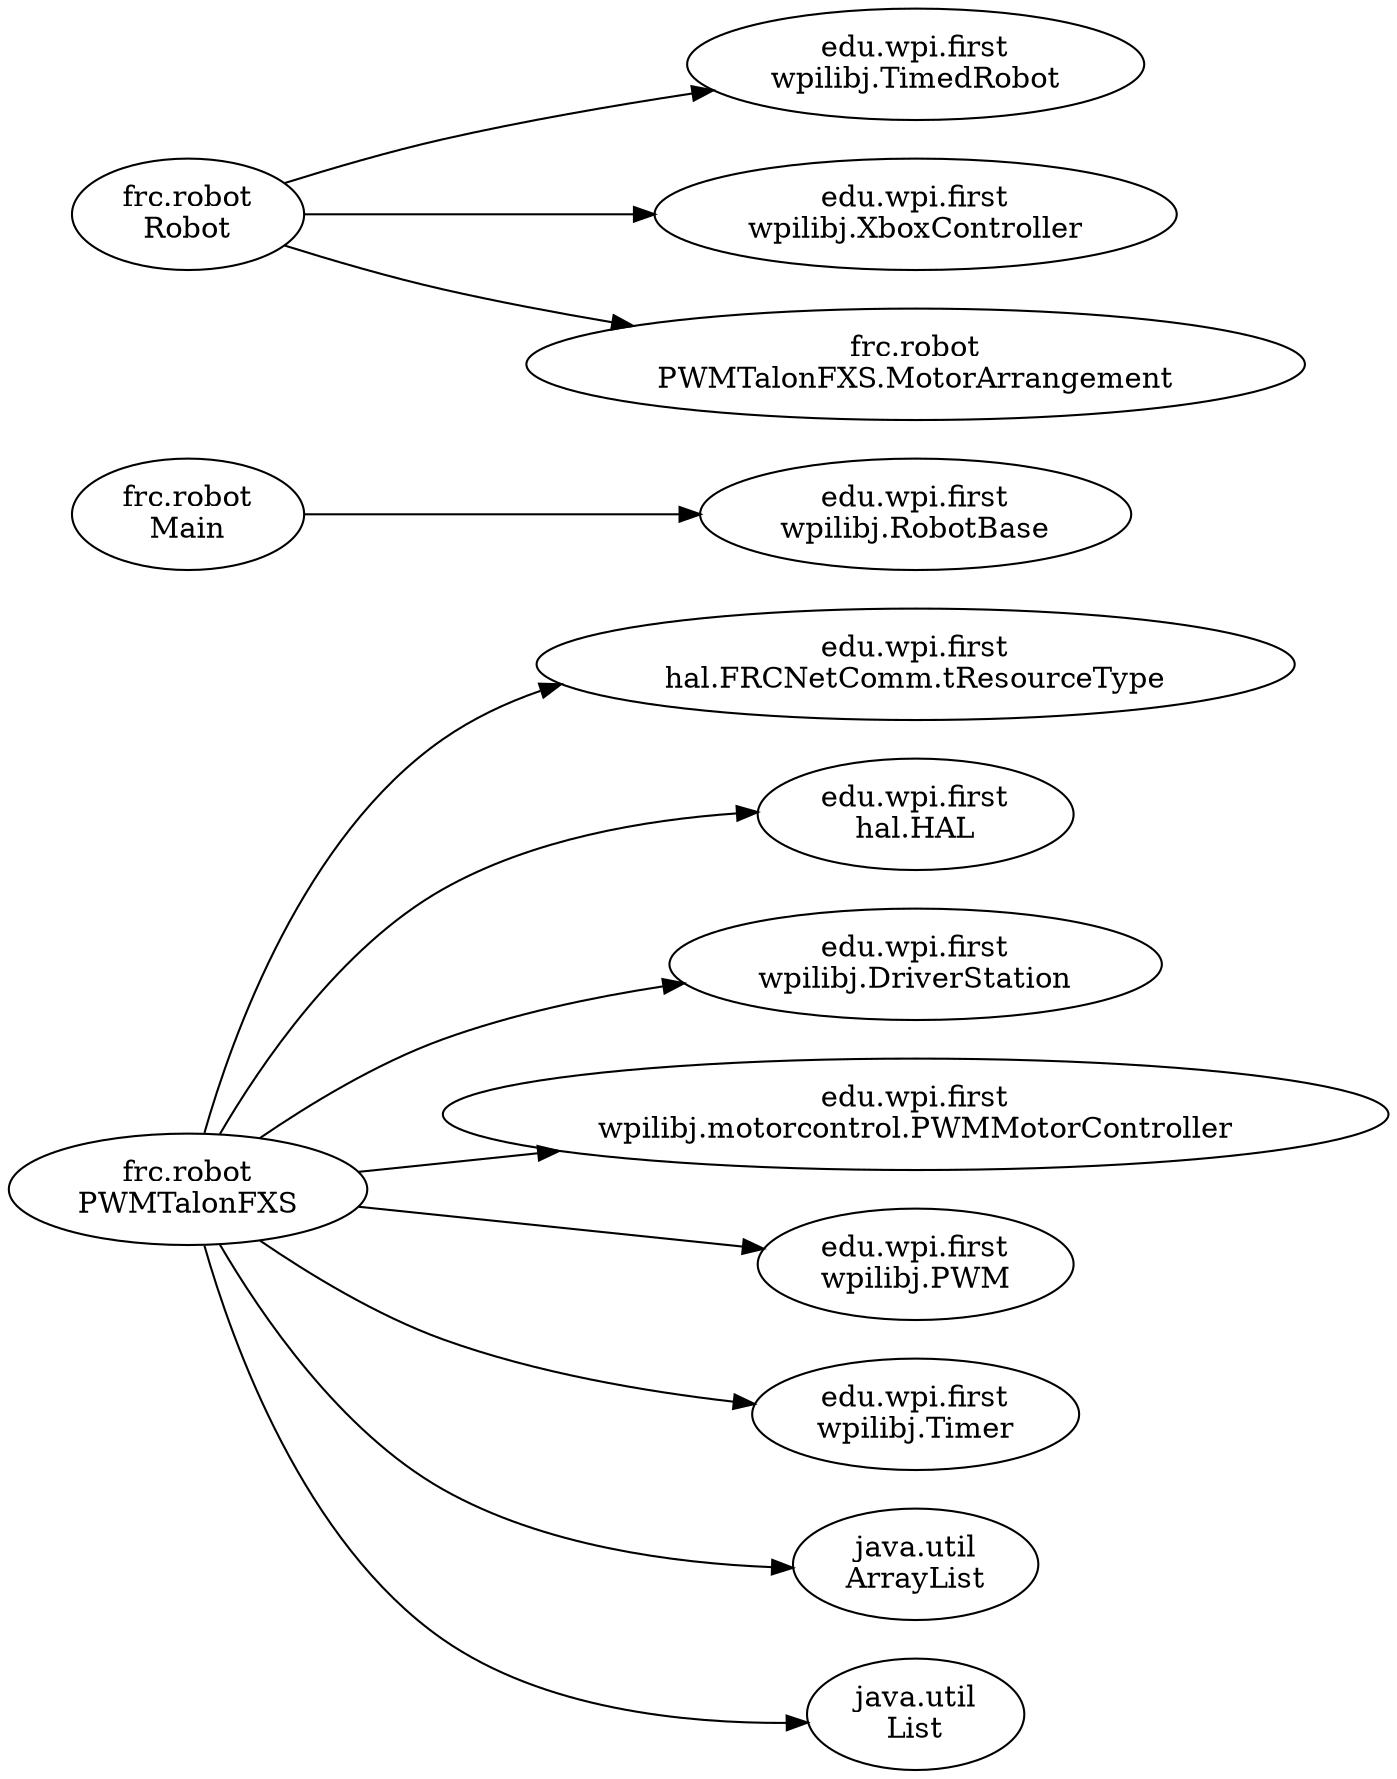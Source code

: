 digraph PWMTalonFXS {
rankdir="LR";
constraint=false;
edu_wpi_first_hal_FRCNetComm_tResourceType[label="edu.wpi.first\nhal.FRCNetComm.tResourceType"]
edu_wpi_first_hal_HAL[label="edu.wpi.first\nhal.HAL"]
edu_wpi_first_wpilibj_DriverStation[label="edu.wpi.first\nwpilibj.DriverStation"]
edu_wpi_first_wpilibj_motorcontrol_PWMMotorController[label="edu.wpi.first\nwpilibj.motorcontrol.PWMMotorController"]
edu_wpi_first_wpilibj_PWM[label="edu.wpi.first\nwpilibj.PWM"]
edu_wpi_first_wpilibj_RobotBase[label="edu.wpi.first\nwpilibj.RobotBase"]
edu_wpi_first_wpilibj_TimedRobot[label="edu.wpi.first\nwpilibj.TimedRobot"]
edu_wpi_first_wpilibj_Timer[label="edu.wpi.first\nwpilibj.Timer"]
edu_wpi_first_wpilibj_XboxController[label="edu.wpi.first\nwpilibj.XboxController"]
frc_robot_Main[label="frc.robot\nMain"]
frc_robot_PWMTalonFXS[label="frc.robot\nPWMTalonFXS"]
frc_robot_PWMTalonFXS_MotorArrangement[label="frc.robot\nPWMTalonFXS.MotorArrangement"]
frc_robot_Robot[label="frc.robot\nRobot"]
java_util_ArrayList[label="java.util\nArrayList"]
java_util_List[label="java.util\nList"]
frc_robot_Robot -> edu_wpi_first_wpilibj_TimedRobot
frc_robot_Robot -> edu_wpi_first_wpilibj_XboxController
frc_robot_Robot -> frc_robot_PWMTalonFXS_MotorArrangement
frc_robot_PWMTalonFXS -> java_util_ArrayList
frc_robot_PWMTalonFXS -> java_util_List
frc_robot_PWMTalonFXS -> edu_wpi_first_hal_HAL
frc_robot_PWMTalonFXS -> edu_wpi_first_hal_FRCNetComm_tResourceType
frc_robot_PWMTalonFXS -> edu_wpi_first_wpilibj_DriverStation
frc_robot_PWMTalonFXS -> edu_wpi_first_wpilibj_PWM
frc_robot_PWMTalonFXS -> edu_wpi_first_wpilibj_motorcontrol_PWMMotorController
frc_robot_PWMTalonFXS -> edu_wpi_first_wpilibj_Timer
frc_robot_Main -> edu_wpi_first_wpilibj_RobotBase
}
